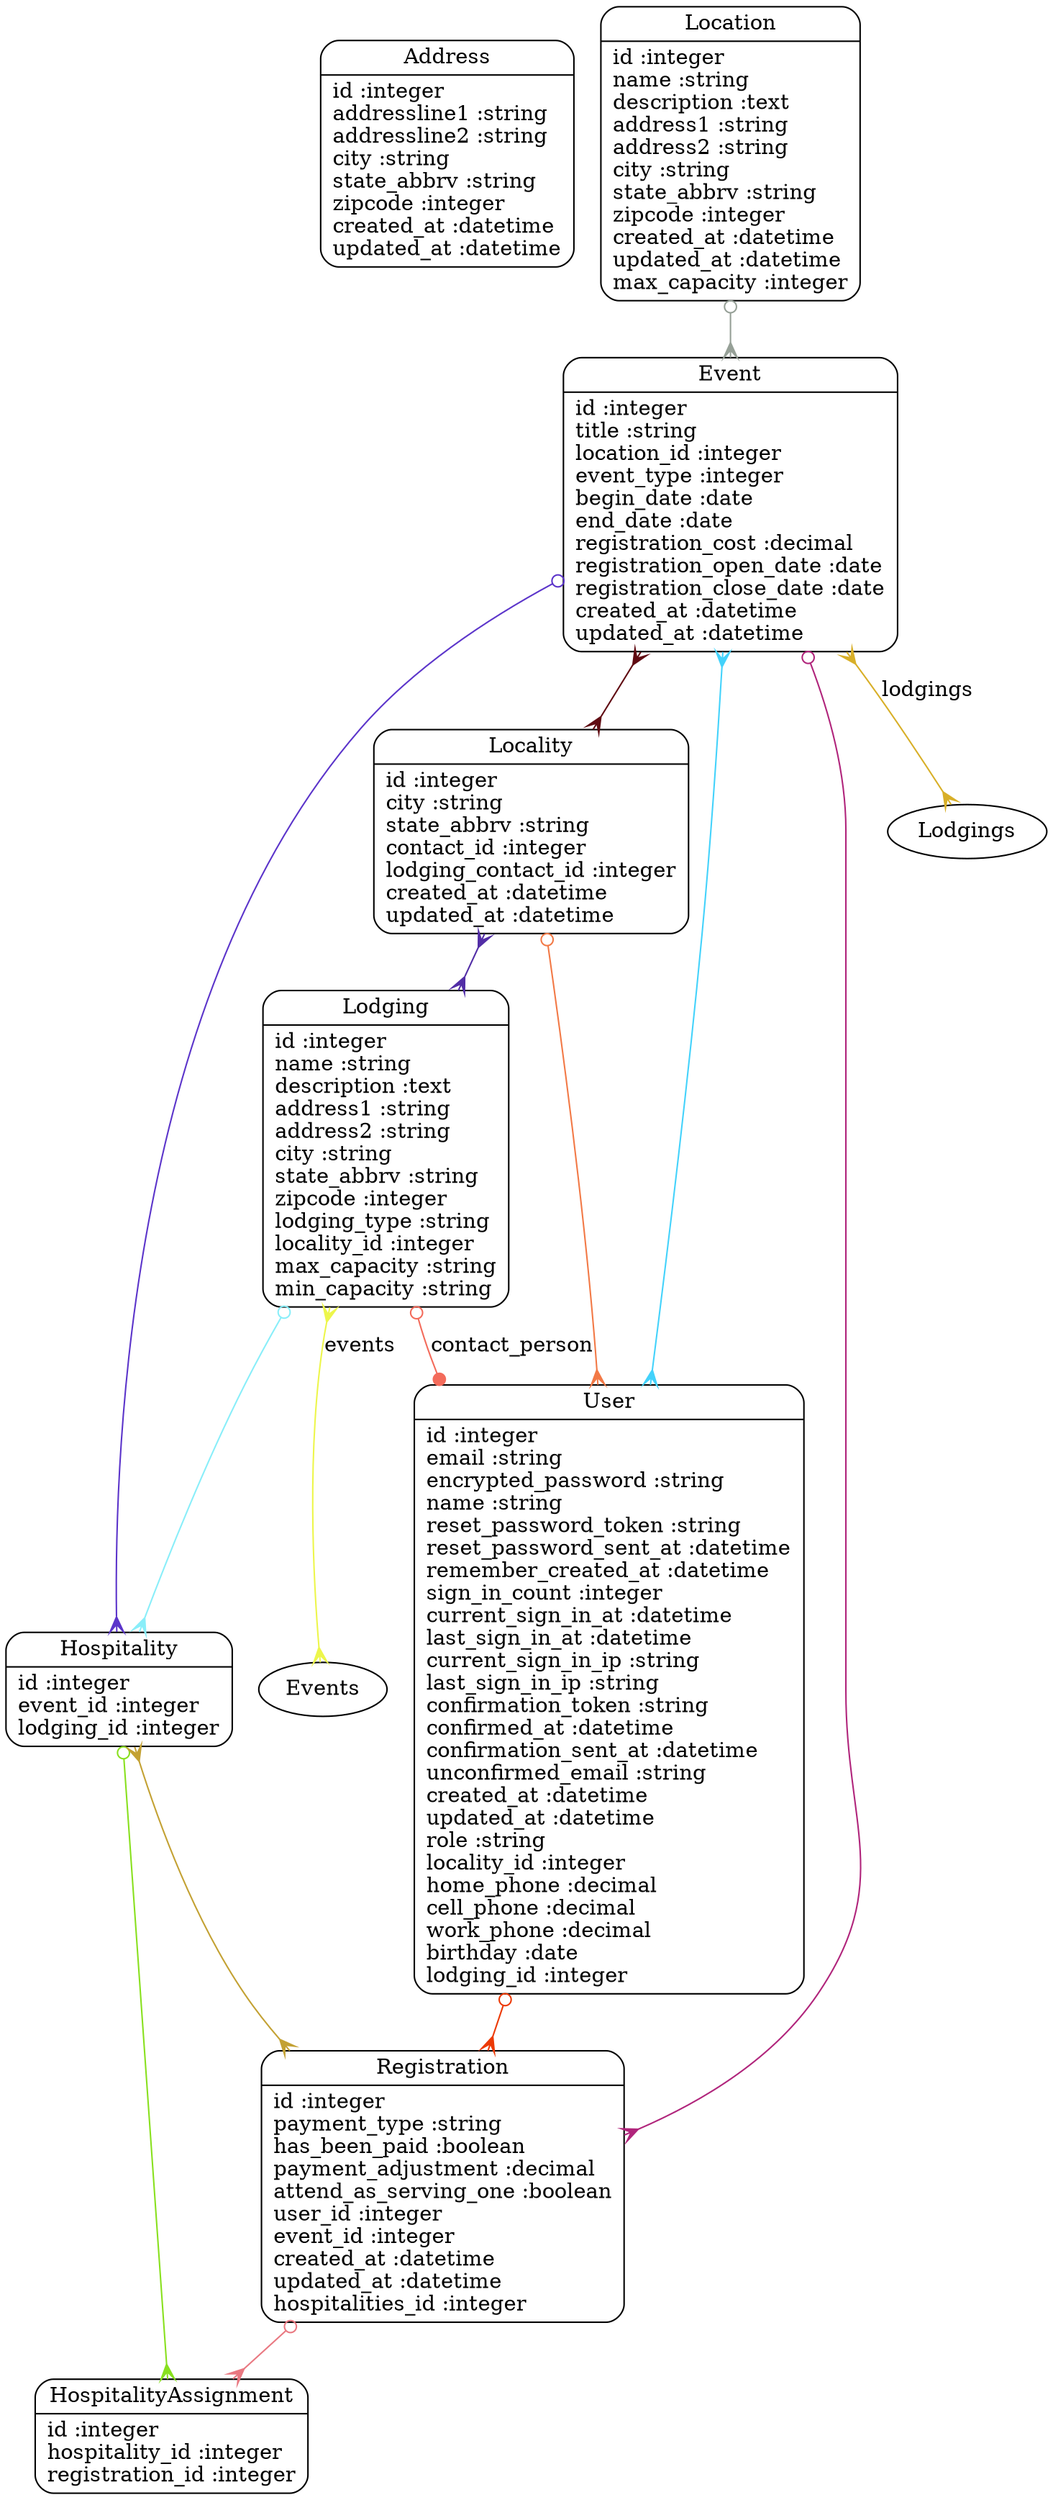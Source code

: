 digraph models_diagram {
	graph[overlap=false, splines=true]
	"Address" [shape=Mrecord, label="{Address|id :integer\laddressline1 :string\laddressline2 :string\lcity :string\lstate_abbrv :string\lzipcode :integer\lcreated_at :datetime\lupdated_at :datetime\l}"]
	"Event" [shape=Mrecord, label="{Event|id :integer\ltitle :string\llocation_id :integer\levent_type :integer\lbegin_date :date\lend_date :date\lregistration_cost :decimal\lregistration_open_date :date\lregistration_close_date :date\lcreated_at :datetime\lupdated_at :datetime\l}"]
	"Hospitality" [shape=Mrecord, label="{Hospitality|id :integer\levent_id :integer\llodging_id :integer\l}"]
	"HospitalityAssignment" [shape=Mrecord, label="{HospitalityAssignment|id :integer\lhospitality_id :integer\lregistration_id :integer\l}"]
	"Locality" [shape=Mrecord, label="{Locality|id :integer\lcity :string\lstate_abbrv :string\lcontact_id :integer\llodging_contact_id :integer\lcreated_at :datetime\lupdated_at :datetime\l}"]
	"Location" [shape=Mrecord, label="{Location|id :integer\lname :string\ldescription :text\laddress1 :string\laddress2 :string\lcity :string\lstate_abbrv :string\lzipcode :integer\lcreated_at :datetime\lupdated_at :datetime\lmax_capacity :integer\l}"]
	"Lodging" [shape=Mrecord, label="{Lodging|id :integer\lname :string\ldescription :text\laddress1 :string\laddress2 :string\lcity :string\lstate_abbrv :string\lzipcode :integer\llodging_type :string\llocality_id :integer\lmax_capacity :string\lmin_capacity :string\l}"]
	"Registration" [shape=Mrecord, label="{Registration|id :integer\lpayment_type :string\lhas_been_paid :boolean\lpayment_adjustment :decimal\lattend_as_serving_one :boolean\luser_id :integer\levent_id :integer\lcreated_at :datetime\lupdated_at :datetime\lhospitalities_id :integer\l}"]
	"User" [shape=Mrecord, label="{User|id :integer\lemail :string\lencrypted_password :string\lname :string\lreset_password_token :string\lreset_password_sent_at :datetime\lremember_created_at :datetime\lsign_in_count :integer\lcurrent_sign_in_at :datetime\llast_sign_in_at :datetime\lcurrent_sign_in_ip :string\llast_sign_in_ip :string\lconfirmation_token :string\lconfirmed_at :datetime\lconfirmation_sent_at :datetime\lunconfirmed_email :string\lcreated_at :datetime\lupdated_at :datetime\lrole :string\llocality_id :integer\lhome_phone :decimal\lcell_phone :decimal\lwork_phone :decimal\lbirthday :date\llodging_id :integer\l}"]
	"Event" -> "Registration" [arrowtail=odot, arrowhead=crow, dir=both color="#B0247B"]
	"Event" -> "User" [arrowtail=crow, arrowhead=crow, dir=both color="#43D2FB"]
	"Event" -> "Locality" [arrowtail=crow, arrowhead=crow, dir=both color="#600B12"]
	"Event" -> "Hospitality" [arrowtail=odot, arrowhead=crow, dir=both color="#5B34CA"]
	"Event" -> "Lodgings" [label="lodgings", arrowtail=crow, arrowhead=crow, dir=both color="#D8AF28"]
	"Hospitality" -> "HospitalityAssignment" [arrowtail=odot, arrowhead=crow, dir=both color="#88E01E"]
	"Hospitality" -> "Registration" [arrowtail=crow, arrowhead=crow, dir=both color="#C3A133"]
	"Locality" -> "User" [arrowtail=odot, arrowhead=crow, dir=both color="#F27946"]
	"Locality" -> "Lodging" [arrowtail=crow, arrowhead=crow, dir=both color="#522DA6"]
	"Location" -> "Event" [arrowtail=odot, arrowhead=crow, dir=both color="#96A097"]
	"Lodging" -> "Hospitality" [arrowtail=odot, arrowhead=crow, dir=both color="#89EEF9"]
	"Lodging" -> "Events" [label="events", arrowtail=crow, arrowhead=crow, dir=both color="#EDF64B"]
	"Lodging" -> "User" [label="contact_person", arrowtail=odot, arrowhead=dot, dir=both color="#F36B5B"]
	"Registration" -> "HospitalityAssignment" [arrowtail=odot, arrowhead=crow, dir=both color="#E97881"]
	"User" -> "Registration" [arrowtail=odot, arrowhead=crow, dir=both color="#EC3905"]
}
